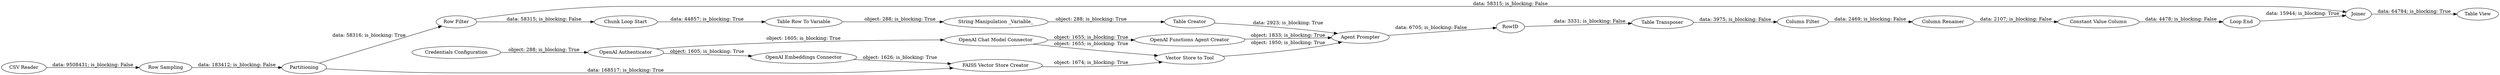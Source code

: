 digraph {
	"3250586406873063322_171" [label="Vector Store to Tool"]
	"-1127762731956974716_1810" [label="Constant Value Column"]
	"3250586406873063322_137" [label="OpenAI Embeddings Connector"]
	"3250586406873063322_177" [label="Agent Prompter"]
	"3250586406873063322_176" [label="OpenAI Chat Model Connector"]
	"-1127762731956974716_1806" [label=RowID]
	"-1127762731956974716_1809" [label="Column Filter"]
	"3250586406873063322_1804" [label="String Manipulation _Variable_"]
	"3250586406873063322_1805" [label="Loop End"]
	"3250586406873063322_178" [label="OpenAI Functions Agent Creator"]
	"-1127762731956974716_1808" [label="Column Renamer"]
	"3250586406873063322_1812" [label="Row Filter"]
	"3250586406873063322_106" [label="OpenAI Authenticator"]
	"3250586406873063322_1803" [label="Table Row To Variable"]
	"3250586406873063322_16" [label="CSV Reader"]
	"-1127762731956974716_1807" [label="Table Transposer"]
	"3250586406873063322_1814" [label=Joiner]
	"3250586406873063322_179" [label="Table Creator"]
	"3250586406873063322_1815" [label="Table View"]
	"3250586406873063322_82" [label="Credentials Configuration"]
	"3250586406873063322_1816" [label="Row Sampling"]
	"3250586406873063322_447" [label=Partitioning]
	"3250586406873063322_1802" [label="Chunk Loop Start"]
	"3250586406873063322_145" [label="FAISS Vector Store Creator"]
	"-1127762731956974716_1809" -> "-1127762731956974716_1808" [label="data: 2469; is_blocking: False"]
	"-1127762731956974716_1806" -> "-1127762731956974716_1807" [label="data: 3331; is_blocking: False"]
	"3250586406873063322_137" -> "3250586406873063322_145" [label="object: 1626; is_blocking: True"]
	"3250586406873063322_145" -> "3250586406873063322_171" [label="object: 1674; is_blocking: True"]
	"3250586406873063322_447" -> "3250586406873063322_145" [label="data: 168517; is_blocking: True"]
	"3250586406873063322_1804" -> "3250586406873063322_179" [label="object: 288; is_blocking: True"]
	"3250586406873063322_82" -> "3250586406873063322_106" [label="object: 288; is_blocking: True"]
	"-1127762731956974716_1810" -> "3250586406873063322_1805" [label="data: 4478; is_blocking: False"]
	"3250586406873063322_1816" -> "3250586406873063322_447" [label="data: 183412; is_blocking: False"]
	"3250586406873063322_1805" -> "3250586406873063322_1814" [label="data: 15944; is_blocking: True"]
	"3250586406873063322_179" -> "3250586406873063322_177" [label="data: 2923; is_blocking: True"]
	"3250586406873063322_177" -> "-1127762731956974716_1806" [label="data: 6705; is_blocking: False"]
	"3250586406873063322_1802" -> "3250586406873063322_1803" [label="data: 44857; is_blocking: True"]
	"3250586406873063322_447" -> "3250586406873063322_1812" [label="data: 58316; is_blocking: True"]
	"3250586406873063322_176" -> "3250586406873063322_171" [label="object: 1655; is_blocking: True"]
	"3250586406873063322_178" -> "3250586406873063322_177" [label="object: 1833; is_blocking: True"]
	"3250586406873063322_176" -> "3250586406873063322_178" [label="object: 1655; is_blocking: True"]
	"-1127762731956974716_1807" -> "-1127762731956974716_1809" [label="data: 3975; is_blocking: False"]
	"3250586406873063322_16" -> "3250586406873063322_1816" [label="data: 9508431; is_blocking: False"]
	"3250586406873063322_1803" -> "3250586406873063322_1804" [label="object: 288; is_blocking: True"]
	"3250586406873063322_106" -> "3250586406873063322_176" [label="object: 1605; is_blocking: True"]
	"3250586406873063322_1812" -> "3250586406873063322_1814" [label="data: 58315; is_blocking: False"]
	"3250586406873063322_171" -> "3250586406873063322_177" [label="object: 1950; is_blocking: True"]
	"3250586406873063322_106" -> "3250586406873063322_137" [label="object: 1605; is_blocking: True"]
	"3250586406873063322_1814" -> "3250586406873063322_1815" [label="data: 64784; is_blocking: True"]
	"3250586406873063322_1812" -> "3250586406873063322_1802" [label="data: 58315; is_blocking: False"]
	"-1127762731956974716_1808" -> "-1127762731956974716_1810" [label="data: 2107; is_blocking: False"]
	rankdir=LR
}
